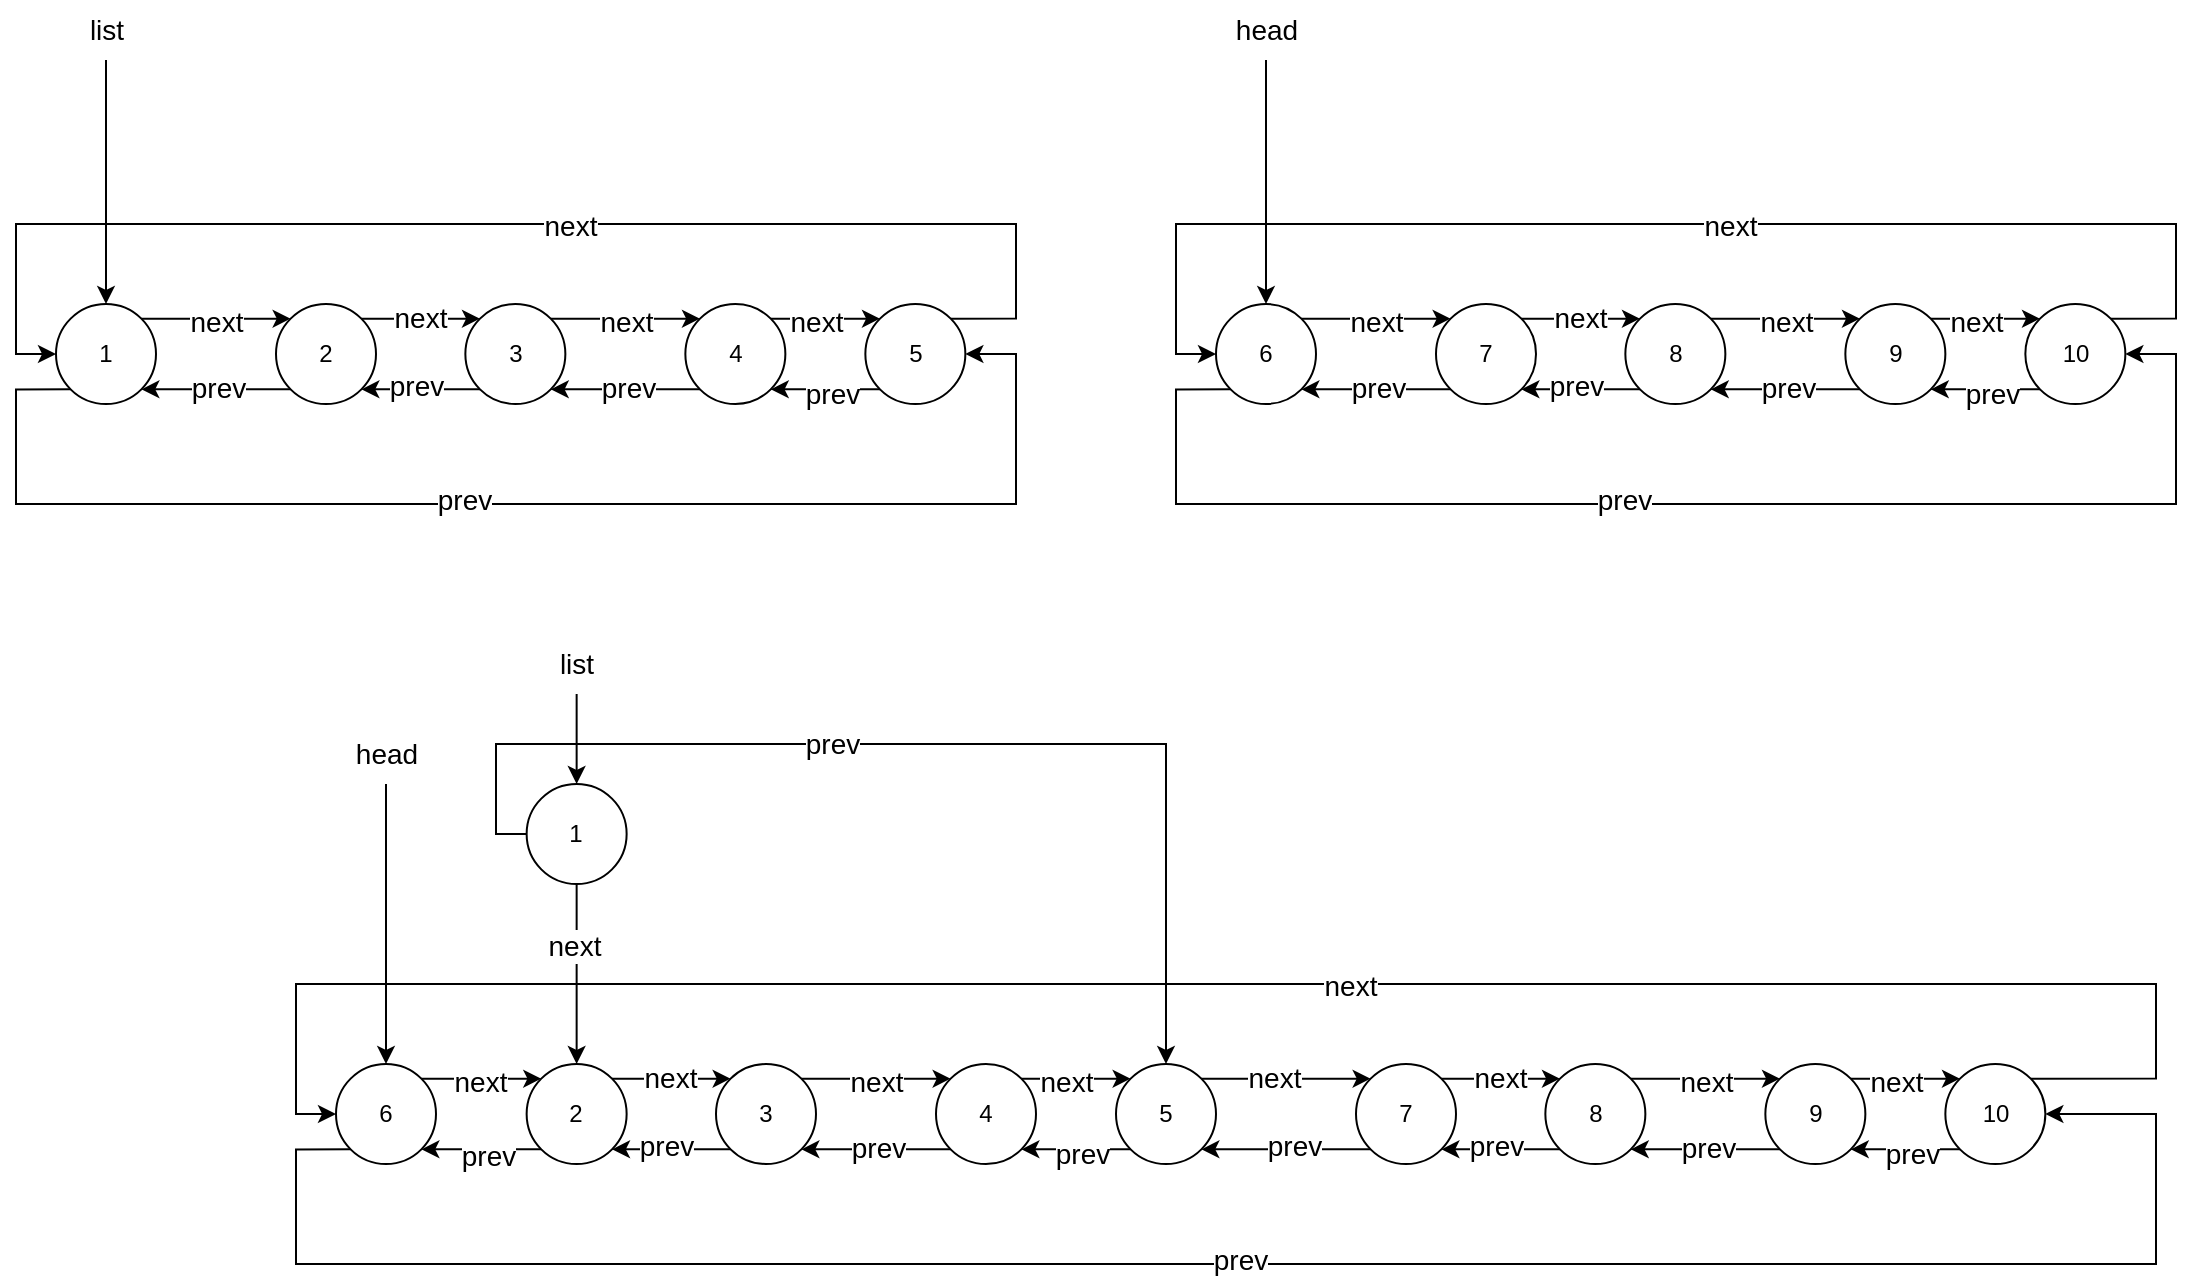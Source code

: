<mxfile version="22.1.0" type="device">
  <diagram name="第 1 页" id="mewFzCC0TZgcuj0h6tfg">
    <mxGraphModel dx="2074" dy="1156" grid="1" gridSize="10" guides="1" tooltips="1" connect="1" arrows="1" fold="1" page="1" pageScale="1" pageWidth="827" pageHeight="1169" math="0" shadow="0">
      <root>
        <mxCell id="0" />
        <mxCell id="1" parent="0" />
        <mxCell id="DPESvmC-J-inmPmp1GLv-3" style="edgeStyle=orthogonalEdgeStyle;rounded=0;orthogonalLoop=1;jettySize=auto;html=1;exitX=1;exitY=0;exitDx=0;exitDy=0;entryX=0;entryY=0;entryDx=0;entryDy=0;" edge="1" parent="1" source="DPESvmC-J-inmPmp1GLv-1" target="DPESvmC-J-inmPmp1GLv-2">
          <mxGeometry relative="1" as="geometry" />
        </mxCell>
        <mxCell id="DPESvmC-J-inmPmp1GLv-4" value="&lt;font style=&quot;font-size: 14px;&quot;&gt;next&lt;/font&gt;" style="edgeLabel;html=1;align=center;verticalAlign=middle;resizable=0;points=[];" vertex="1" connectable="0" parent="DPESvmC-J-inmPmp1GLv-3">
          <mxGeometry x="-0.371" y="-1" relative="1" as="geometry">
            <mxPoint x="14" as="offset" />
          </mxGeometry>
        </mxCell>
        <mxCell id="DPESvmC-J-inmPmp1GLv-25" style="edgeStyle=orthogonalEdgeStyle;rounded=0;orthogonalLoop=1;jettySize=auto;html=1;exitX=0;exitY=1;exitDx=0;exitDy=0;entryX=1;entryY=0.5;entryDx=0;entryDy=0;" edge="1" parent="1" source="DPESvmC-J-inmPmp1GLv-1" target="DPESvmC-J-inmPmp1GLv-19">
          <mxGeometry relative="1" as="geometry">
            <Array as="points">
              <mxPoint x="160" y="463" />
              <mxPoint x="160" y="520" />
              <mxPoint x="660" y="520" />
              <mxPoint x="660" y="445" />
            </Array>
          </mxGeometry>
        </mxCell>
        <mxCell id="DPESvmC-J-inmPmp1GLv-28" value="&lt;font style=&quot;font-size: 14px;&quot;&gt;prev&lt;/font&gt;" style="edgeLabel;html=1;align=center;verticalAlign=middle;resizable=0;points=[];" vertex="1" connectable="0" parent="DPESvmC-J-inmPmp1GLv-25">
          <mxGeometry x="0.078" y="2" relative="1" as="geometry">
            <mxPoint x="-61" as="offset" />
          </mxGeometry>
        </mxCell>
        <mxCell id="DPESvmC-J-inmPmp1GLv-1" value="1" style="ellipse;whiteSpace=wrap;html=1;aspect=fixed;" vertex="1" parent="1">
          <mxGeometry x="180" y="420" width="50" height="50" as="geometry" />
        </mxCell>
        <mxCell id="DPESvmC-J-inmPmp1GLv-5" style="edgeStyle=orthogonalEdgeStyle;rounded=0;orthogonalLoop=1;jettySize=auto;html=1;exitX=0;exitY=1;exitDx=0;exitDy=0;entryX=1;entryY=1;entryDx=0;entryDy=0;" edge="1" parent="1" source="DPESvmC-J-inmPmp1GLv-2" target="DPESvmC-J-inmPmp1GLv-1">
          <mxGeometry relative="1" as="geometry" />
        </mxCell>
        <mxCell id="DPESvmC-J-inmPmp1GLv-6" value="&lt;font style=&quot;font-size: 14px;&quot;&gt;prev&lt;/font&gt;" style="edgeLabel;html=1;align=center;verticalAlign=middle;resizable=0;points=[];" vertex="1" connectable="0" parent="DPESvmC-J-inmPmp1GLv-5">
          <mxGeometry x="-0.34" y="-1" relative="1" as="geometry">
            <mxPoint x="-12" as="offset" />
          </mxGeometry>
        </mxCell>
        <mxCell id="DPESvmC-J-inmPmp1GLv-20" value="&lt;font style=&quot;font-size: 14px;&quot;&gt;next&lt;/font&gt;" style="edgeStyle=orthogonalEdgeStyle;rounded=0;orthogonalLoop=1;jettySize=auto;html=1;exitX=1;exitY=0;exitDx=0;exitDy=0;entryX=0;entryY=0;entryDx=0;entryDy=0;" edge="1" parent="1" source="DPESvmC-J-inmPmp1GLv-2" target="DPESvmC-J-inmPmp1GLv-15">
          <mxGeometry relative="1" as="geometry" />
        </mxCell>
        <mxCell id="DPESvmC-J-inmPmp1GLv-2" value="2" style="ellipse;whiteSpace=wrap;html=1;aspect=fixed;" vertex="1" parent="1">
          <mxGeometry x="290" y="420" width="50" height="50" as="geometry" />
        </mxCell>
        <mxCell id="DPESvmC-J-inmPmp1GLv-13" style="edgeStyle=orthogonalEdgeStyle;rounded=0;orthogonalLoop=1;jettySize=auto;html=1;exitX=1;exitY=0;exitDx=0;exitDy=0;entryX=0;entryY=0;entryDx=0;entryDy=0;" edge="1" parent="1" source="DPESvmC-J-inmPmp1GLv-15" target="DPESvmC-J-inmPmp1GLv-18">
          <mxGeometry relative="1" as="geometry" />
        </mxCell>
        <mxCell id="DPESvmC-J-inmPmp1GLv-14" value="&lt;font style=&quot;font-size: 14px;&quot;&gt;next&lt;/font&gt;" style="edgeLabel;html=1;align=center;verticalAlign=middle;resizable=0;points=[];" vertex="1" connectable="0" parent="DPESvmC-J-inmPmp1GLv-13">
          <mxGeometry x="-0.371" y="-1" relative="1" as="geometry">
            <mxPoint x="14" as="offset" />
          </mxGeometry>
        </mxCell>
        <mxCell id="DPESvmC-J-inmPmp1GLv-21" style="edgeStyle=orthogonalEdgeStyle;rounded=0;orthogonalLoop=1;jettySize=auto;html=1;exitX=0;exitY=1;exitDx=0;exitDy=0;entryX=1;entryY=1;entryDx=0;entryDy=0;" edge="1" parent="1" source="DPESvmC-J-inmPmp1GLv-15" target="DPESvmC-J-inmPmp1GLv-2">
          <mxGeometry relative="1" as="geometry" />
        </mxCell>
        <mxCell id="DPESvmC-J-inmPmp1GLv-31" value="&lt;font style=&quot;font-size: 14px;&quot;&gt;prev&lt;/font&gt;" style="edgeLabel;html=1;align=center;verticalAlign=middle;resizable=0;points=[];" vertex="1" connectable="0" parent="DPESvmC-J-inmPmp1GLv-21">
          <mxGeometry x="-0.309" y="-2" relative="1" as="geometry">
            <mxPoint x="-12" as="offset" />
          </mxGeometry>
        </mxCell>
        <mxCell id="DPESvmC-J-inmPmp1GLv-15" value="3" style="ellipse;whiteSpace=wrap;html=1;aspect=fixed;" vertex="1" parent="1">
          <mxGeometry x="384.68" y="420" width="50" height="50" as="geometry" />
        </mxCell>
        <mxCell id="DPESvmC-J-inmPmp1GLv-16" style="edgeStyle=orthogonalEdgeStyle;rounded=0;orthogonalLoop=1;jettySize=auto;html=1;exitX=0;exitY=1;exitDx=0;exitDy=0;entryX=1;entryY=1;entryDx=0;entryDy=0;" edge="1" parent="1" source="DPESvmC-J-inmPmp1GLv-18" target="DPESvmC-J-inmPmp1GLv-15">
          <mxGeometry relative="1" as="geometry" />
        </mxCell>
        <mxCell id="DPESvmC-J-inmPmp1GLv-17" value="&lt;font style=&quot;font-size: 14px;&quot;&gt;prev&lt;/font&gt;" style="edgeLabel;html=1;align=center;verticalAlign=middle;resizable=0;points=[];" vertex="1" connectable="0" parent="DPESvmC-J-inmPmp1GLv-16">
          <mxGeometry x="-0.34" y="-1" relative="1" as="geometry">
            <mxPoint x="-12" as="offset" />
          </mxGeometry>
        </mxCell>
        <mxCell id="DPESvmC-J-inmPmp1GLv-22" style="edgeStyle=orthogonalEdgeStyle;rounded=0;orthogonalLoop=1;jettySize=auto;html=1;exitX=1;exitY=0;exitDx=0;exitDy=0;entryX=0;entryY=0;entryDx=0;entryDy=0;" edge="1" parent="1" source="DPESvmC-J-inmPmp1GLv-18" target="DPESvmC-J-inmPmp1GLv-19">
          <mxGeometry relative="1" as="geometry" />
        </mxCell>
        <mxCell id="DPESvmC-J-inmPmp1GLv-29" value="&lt;font style=&quot;font-size: 14px;&quot;&gt;next&lt;/font&gt;" style="edgeLabel;html=1;align=center;verticalAlign=middle;resizable=0;points=[];" vertex="1" connectable="0" parent="DPESvmC-J-inmPmp1GLv-22">
          <mxGeometry x="-0.183" y="-1" relative="1" as="geometry">
            <mxPoint as="offset" />
          </mxGeometry>
        </mxCell>
        <mxCell id="DPESvmC-J-inmPmp1GLv-18" value="4" style="ellipse;whiteSpace=wrap;html=1;aspect=fixed;" vertex="1" parent="1">
          <mxGeometry x="494.68" y="420" width="50" height="50" as="geometry" />
        </mxCell>
        <mxCell id="DPESvmC-J-inmPmp1GLv-23" style="edgeStyle=orthogonalEdgeStyle;rounded=0;orthogonalLoop=1;jettySize=auto;html=1;exitX=0;exitY=1;exitDx=0;exitDy=0;entryX=1;entryY=1;entryDx=0;entryDy=0;" edge="1" parent="1" source="DPESvmC-J-inmPmp1GLv-19" target="DPESvmC-J-inmPmp1GLv-18">
          <mxGeometry relative="1" as="geometry" />
        </mxCell>
        <mxCell id="DPESvmC-J-inmPmp1GLv-30" value="&lt;font style=&quot;font-size: 14px;&quot;&gt;prev&lt;/font&gt;" style="edgeLabel;html=1;align=center;verticalAlign=middle;resizable=0;points=[];" vertex="1" connectable="0" parent="DPESvmC-J-inmPmp1GLv-23">
          <mxGeometry x="-0.11" y="2" relative="1" as="geometry">
            <mxPoint as="offset" />
          </mxGeometry>
        </mxCell>
        <mxCell id="DPESvmC-J-inmPmp1GLv-24" style="edgeStyle=orthogonalEdgeStyle;rounded=0;orthogonalLoop=1;jettySize=auto;html=1;exitX=1;exitY=0;exitDx=0;exitDy=0;entryX=0;entryY=0.5;entryDx=0;entryDy=0;" edge="1" parent="1" source="DPESvmC-J-inmPmp1GLv-19" target="DPESvmC-J-inmPmp1GLv-1">
          <mxGeometry relative="1" as="geometry">
            <Array as="points">
              <mxPoint x="660" y="427" />
              <mxPoint x="660" y="380" />
              <mxPoint x="160" y="380" />
              <mxPoint x="160" y="445" />
            </Array>
          </mxGeometry>
        </mxCell>
        <mxCell id="DPESvmC-J-inmPmp1GLv-27" value="&lt;font style=&quot;font-size: 14px;&quot;&gt;next&lt;/font&gt;" style="edgeLabel;html=1;align=center;verticalAlign=middle;resizable=0;points=[];" vertex="1" connectable="0" parent="DPESvmC-J-inmPmp1GLv-24">
          <mxGeometry x="-0.087" y="1" relative="1" as="geometry">
            <mxPoint as="offset" />
          </mxGeometry>
        </mxCell>
        <mxCell id="DPESvmC-J-inmPmp1GLv-19" value="5" style="ellipse;whiteSpace=wrap;html=1;aspect=fixed;" vertex="1" parent="1">
          <mxGeometry x="584.68" y="420" width="50" height="50" as="geometry" />
        </mxCell>
        <mxCell id="DPESvmC-J-inmPmp1GLv-56" style="edgeStyle=orthogonalEdgeStyle;rounded=0;orthogonalLoop=1;jettySize=auto;html=1;exitX=1;exitY=0;exitDx=0;exitDy=0;entryX=0;entryY=0;entryDx=0;entryDy=0;" edge="1" parent="1" source="DPESvmC-J-inmPmp1GLv-60" target="DPESvmC-J-inmPmp1GLv-64">
          <mxGeometry relative="1" as="geometry" />
        </mxCell>
        <mxCell id="DPESvmC-J-inmPmp1GLv-57" value="&lt;font style=&quot;font-size: 14px;&quot;&gt;next&lt;/font&gt;" style="edgeLabel;html=1;align=center;verticalAlign=middle;resizable=0;points=[];" vertex="1" connectable="0" parent="DPESvmC-J-inmPmp1GLv-56">
          <mxGeometry x="-0.371" y="-1" relative="1" as="geometry">
            <mxPoint x="14" as="offset" />
          </mxGeometry>
        </mxCell>
        <mxCell id="DPESvmC-J-inmPmp1GLv-58" style="edgeStyle=orthogonalEdgeStyle;rounded=0;orthogonalLoop=1;jettySize=auto;html=1;exitX=0;exitY=1;exitDx=0;exitDy=0;entryX=1;entryY=0.5;entryDx=0;entryDy=0;" edge="1" parent="1" source="DPESvmC-J-inmPmp1GLv-60" target="DPESvmC-J-inmPmp1GLv-79">
          <mxGeometry relative="1" as="geometry">
            <Array as="points">
              <mxPoint x="740" y="463" />
              <mxPoint x="740" y="520" />
              <mxPoint x="1240" y="520" />
              <mxPoint x="1240" y="445" />
            </Array>
          </mxGeometry>
        </mxCell>
        <mxCell id="DPESvmC-J-inmPmp1GLv-59" value="&lt;font style=&quot;font-size: 14px;&quot;&gt;prev&lt;/font&gt;" style="edgeLabel;html=1;align=center;verticalAlign=middle;resizable=0;points=[];" vertex="1" connectable="0" parent="DPESvmC-J-inmPmp1GLv-58">
          <mxGeometry x="0.078" y="2" relative="1" as="geometry">
            <mxPoint x="-61" as="offset" />
          </mxGeometry>
        </mxCell>
        <mxCell id="DPESvmC-J-inmPmp1GLv-60" value="6" style="ellipse;whiteSpace=wrap;html=1;aspect=fixed;" vertex="1" parent="1">
          <mxGeometry x="760" y="420" width="50" height="50" as="geometry" />
        </mxCell>
        <mxCell id="DPESvmC-J-inmPmp1GLv-61" style="edgeStyle=orthogonalEdgeStyle;rounded=0;orthogonalLoop=1;jettySize=auto;html=1;exitX=0;exitY=1;exitDx=0;exitDy=0;entryX=1;entryY=1;entryDx=0;entryDy=0;" edge="1" parent="1" source="DPESvmC-J-inmPmp1GLv-64" target="DPESvmC-J-inmPmp1GLv-60">
          <mxGeometry relative="1" as="geometry" />
        </mxCell>
        <mxCell id="DPESvmC-J-inmPmp1GLv-62" value="&lt;font style=&quot;font-size: 14px;&quot;&gt;prev&lt;/font&gt;" style="edgeLabel;html=1;align=center;verticalAlign=middle;resizable=0;points=[];" vertex="1" connectable="0" parent="DPESvmC-J-inmPmp1GLv-61">
          <mxGeometry x="-0.34" y="-1" relative="1" as="geometry">
            <mxPoint x="-12" as="offset" />
          </mxGeometry>
        </mxCell>
        <mxCell id="DPESvmC-J-inmPmp1GLv-63" value="&lt;font style=&quot;font-size: 14px;&quot;&gt;next&lt;/font&gt;" style="edgeStyle=orthogonalEdgeStyle;rounded=0;orthogonalLoop=1;jettySize=auto;html=1;exitX=1;exitY=0;exitDx=0;exitDy=0;entryX=0;entryY=0;entryDx=0;entryDy=0;" edge="1" parent="1" source="DPESvmC-J-inmPmp1GLv-64" target="DPESvmC-J-inmPmp1GLv-69">
          <mxGeometry relative="1" as="geometry" />
        </mxCell>
        <mxCell id="DPESvmC-J-inmPmp1GLv-64" value="7" style="ellipse;whiteSpace=wrap;html=1;aspect=fixed;" vertex="1" parent="1">
          <mxGeometry x="870" y="420" width="50" height="50" as="geometry" />
        </mxCell>
        <mxCell id="DPESvmC-J-inmPmp1GLv-65" style="edgeStyle=orthogonalEdgeStyle;rounded=0;orthogonalLoop=1;jettySize=auto;html=1;exitX=1;exitY=0;exitDx=0;exitDy=0;entryX=0;entryY=0;entryDx=0;entryDy=0;" edge="1" parent="1" source="DPESvmC-J-inmPmp1GLv-69" target="DPESvmC-J-inmPmp1GLv-74">
          <mxGeometry relative="1" as="geometry" />
        </mxCell>
        <mxCell id="DPESvmC-J-inmPmp1GLv-66" value="&lt;font style=&quot;font-size: 14px;&quot;&gt;next&lt;/font&gt;" style="edgeLabel;html=1;align=center;verticalAlign=middle;resizable=0;points=[];" vertex="1" connectable="0" parent="DPESvmC-J-inmPmp1GLv-65">
          <mxGeometry x="-0.371" y="-1" relative="1" as="geometry">
            <mxPoint x="14" as="offset" />
          </mxGeometry>
        </mxCell>
        <mxCell id="DPESvmC-J-inmPmp1GLv-67" style="edgeStyle=orthogonalEdgeStyle;rounded=0;orthogonalLoop=1;jettySize=auto;html=1;exitX=0;exitY=1;exitDx=0;exitDy=0;entryX=1;entryY=1;entryDx=0;entryDy=0;" edge="1" parent="1" source="DPESvmC-J-inmPmp1GLv-69" target="DPESvmC-J-inmPmp1GLv-64">
          <mxGeometry relative="1" as="geometry" />
        </mxCell>
        <mxCell id="DPESvmC-J-inmPmp1GLv-68" value="&lt;font style=&quot;font-size: 14px;&quot;&gt;prev&lt;/font&gt;" style="edgeLabel;html=1;align=center;verticalAlign=middle;resizable=0;points=[];" vertex="1" connectable="0" parent="DPESvmC-J-inmPmp1GLv-67">
          <mxGeometry x="-0.309" y="-2" relative="1" as="geometry">
            <mxPoint x="-12" as="offset" />
          </mxGeometry>
        </mxCell>
        <mxCell id="DPESvmC-J-inmPmp1GLv-69" value="8" style="ellipse;whiteSpace=wrap;html=1;aspect=fixed;" vertex="1" parent="1">
          <mxGeometry x="964.68" y="420" width="50" height="50" as="geometry" />
        </mxCell>
        <mxCell id="DPESvmC-J-inmPmp1GLv-70" style="edgeStyle=orthogonalEdgeStyle;rounded=0;orthogonalLoop=1;jettySize=auto;html=1;exitX=0;exitY=1;exitDx=0;exitDy=0;entryX=1;entryY=1;entryDx=0;entryDy=0;" edge="1" parent="1" source="DPESvmC-J-inmPmp1GLv-74" target="DPESvmC-J-inmPmp1GLv-69">
          <mxGeometry relative="1" as="geometry" />
        </mxCell>
        <mxCell id="DPESvmC-J-inmPmp1GLv-71" value="&lt;font style=&quot;font-size: 14px;&quot;&gt;prev&lt;/font&gt;" style="edgeLabel;html=1;align=center;verticalAlign=middle;resizable=0;points=[];" vertex="1" connectable="0" parent="DPESvmC-J-inmPmp1GLv-70">
          <mxGeometry x="-0.34" y="-1" relative="1" as="geometry">
            <mxPoint x="-12" as="offset" />
          </mxGeometry>
        </mxCell>
        <mxCell id="DPESvmC-J-inmPmp1GLv-72" style="edgeStyle=orthogonalEdgeStyle;rounded=0;orthogonalLoop=1;jettySize=auto;html=1;exitX=1;exitY=0;exitDx=0;exitDy=0;entryX=0;entryY=0;entryDx=0;entryDy=0;" edge="1" parent="1" source="DPESvmC-J-inmPmp1GLv-74" target="DPESvmC-J-inmPmp1GLv-79">
          <mxGeometry relative="1" as="geometry" />
        </mxCell>
        <mxCell id="DPESvmC-J-inmPmp1GLv-73" value="&lt;font style=&quot;font-size: 14px;&quot;&gt;next&lt;/font&gt;" style="edgeLabel;html=1;align=center;verticalAlign=middle;resizable=0;points=[];" vertex="1" connectable="0" parent="DPESvmC-J-inmPmp1GLv-72">
          <mxGeometry x="-0.183" y="-1" relative="1" as="geometry">
            <mxPoint as="offset" />
          </mxGeometry>
        </mxCell>
        <mxCell id="DPESvmC-J-inmPmp1GLv-74" value="9" style="ellipse;whiteSpace=wrap;html=1;aspect=fixed;" vertex="1" parent="1">
          <mxGeometry x="1074.68" y="420" width="50" height="50" as="geometry" />
        </mxCell>
        <mxCell id="DPESvmC-J-inmPmp1GLv-75" style="edgeStyle=orthogonalEdgeStyle;rounded=0;orthogonalLoop=1;jettySize=auto;html=1;exitX=0;exitY=1;exitDx=0;exitDy=0;entryX=1;entryY=1;entryDx=0;entryDy=0;" edge="1" parent="1" source="DPESvmC-J-inmPmp1GLv-79" target="DPESvmC-J-inmPmp1GLv-74">
          <mxGeometry relative="1" as="geometry" />
        </mxCell>
        <mxCell id="DPESvmC-J-inmPmp1GLv-76" value="&lt;font style=&quot;font-size: 14px;&quot;&gt;prev&lt;/font&gt;" style="edgeLabel;html=1;align=center;verticalAlign=middle;resizable=0;points=[];" vertex="1" connectable="0" parent="DPESvmC-J-inmPmp1GLv-75">
          <mxGeometry x="-0.11" y="2" relative="1" as="geometry">
            <mxPoint as="offset" />
          </mxGeometry>
        </mxCell>
        <mxCell id="DPESvmC-J-inmPmp1GLv-77" style="edgeStyle=orthogonalEdgeStyle;rounded=0;orthogonalLoop=1;jettySize=auto;html=1;exitX=1;exitY=0;exitDx=0;exitDy=0;entryX=0;entryY=0.5;entryDx=0;entryDy=0;" edge="1" parent="1" source="DPESvmC-J-inmPmp1GLv-79" target="DPESvmC-J-inmPmp1GLv-60">
          <mxGeometry relative="1" as="geometry">
            <Array as="points">
              <mxPoint x="1240" y="427" />
              <mxPoint x="1240" y="380" />
              <mxPoint x="740" y="380" />
              <mxPoint x="740" y="445" />
            </Array>
          </mxGeometry>
        </mxCell>
        <mxCell id="DPESvmC-J-inmPmp1GLv-78" value="&lt;font style=&quot;font-size: 14px;&quot;&gt;next&lt;/font&gt;" style="edgeLabel;html=1;align=center;verticalAlign=middle;resizable=0;points=[];" vertex="1" connectable="0" parent="DPESvmC-J-inmPmp1GLv-77">
          <mxGeometry x="-0.087" y="1" relative="1" as="geometry">
            <mxPoint as="offset" />
          </mxGeometry>
        </mxCell>
        <mxCell id="DPESvmC-J-inmPmp1GLv-79" value="10" style="ellipse;whiteSpace=wrap;html=1;aspect=fixed;" vertex="1" parent="1">
          <mxGeometry x="1164.68" y="420" width="50" height="50" as="geometry" />
        </mxCell>
        <mxCell id="DPESvmC-J-inmPmp1GLv-82" style="edgeStyle=orthogonalEdgeStyle;rounded=0;orthogonalLoop=1;jettySize=auto;html=1;exitX=0;exitY=1;exitDx=0;exitDy=0;entryX=1;entryY=0.5;entryDx=0;entryDy=0;" edge="1" parent="1" source="DPESvmC-J-inmPmp1GLv-84" target="DPESvmC-J-inmPmp1GLv-103">
          <mxGeometry relative="1" as="geometry">
            <Array as="points">
              <mxPoint x="300" y="843" />
              <mxPoint x="300" y="900" />
              <mxPoint x="1230" y="900" />
              <mxPoint x="1230" y="825" />
            </Array>
          </mxGeometry>
        </mxCell>
        <mxCell id="DPESvmC-J-inmPmp1GLv-83" value="&lt;font style=&quot;font-size: 14px;&quot;&gt;prev&lt;/font&gt;" style="edgeLabel;html=1;align=center;verticalAlign=middle;resizable=0;points=[];" vertex="1" connectable="0" parent="DPESvmC-J-inmPmp1GLv-82">
          <mxGeometry x="0.078" y="2" relative="1" as="geometry">
            <mxPoint x="-61" as="offset" />
          </mxGeometry>
        </mxCell>
        <mxCell id="DPESvmC-J-inmPmp1GLv-119" style="edgeStyle=orthogonalEdgeStyle;rounded=0;orthogonalLoop=1;jettySize=auto;html=1;exitX=1;exitY=0;exitDx=0;exitDy=0;entryX=0;entryY=0;entryDx=0;entryDy=0;" edge="1" parent="1" source="DPESvmC-J-inmPmp1GLv-84" target="DPESvmC-J-inmPmp1GLv-105">
          <mxGeometry relative="1" as="geometry" />
        </mxCell>
        <mxCell id="DPESvmC-J-inmPmp1GLv-123" value="&lt;font style=&quot;font-size: 14px;&quot;&gt;next&lt;/font&gt;" style="edgeLabel;html=1;align=center;verticalAlign=middle;resizable=0;points=[];" vertex="1" connectable="0" parent="DPESvmC-J-inmPmp1GLv-119">
          <mxGeometry x="0.211" y="-1" relative="1" as="geometry">
            <mxPoint x="-7" as="offset" />
          </mxGeometry>
        </mxCell>
        <mxCell id="DPESvmC-J-inmPmp1GLv-84" value="6" style="ellipse;whiteSpace=wrap;html=1;aspect=fixed;" vertex="1" parent="1">
          <mxGeometry x="320" y="800" width="50" height="50" as="geometry" />
        </mxCell>
        <mxCell id="DPESvmC-J-inmPmp1GLv-87" value="&lt;font style=&quot;font-size: 14px;&quot;&gt;next&lt;/font&gt;" style="edgeStyle=orthogonalEdgeStyle;rounded=0;orthogonalLoop=1;jettySize=auto;html=1;exitX=1;exitY=0;exitDx=0;exitDy=0;entryX=0;entryY=0;entryDx=0;entryDy=0;" edge="1" parent="1" source="DPESvmC-J-inmPmp1GLv-88" target="DPESvmC-J-inmPmp1GLv-93">
          <mxGeometry relative="1" as="geometry" />
        </mxCell>
        <mxCell id="DPESvmC-J-inmPmp1GLv-122" style="edgeStyle=orthogonalEdgeStyle;rounded=0;orthogonalLoop=1;jettySize=auto;html=1;exitX=0;exitY=1;exitDx=0;exitDy=0;entryX=1;entryY=1;entryDx=0;entryDy=0;" edge="1" parent="1" source="DPESvmC-J-inmPmp1GLv-88" target="DPESvmC-J-inmPmp1GLv-118">
          <mxGeometry relative="1" as="geometry" />
        </mxCell>
        <mxCell id="DPESvmC-J-inmPmp1GLv-126" value="&lt;font style=&quot;font-size: 14px;&quot;&gt;prev&lt;/font&gt;" style="edgeLabel;html=1;align=center;verticalAlign=middle;resizable=0;points=[];" vertex="1" connectable="0" parent="DPESvmC-J-inmPmp1GLv-122">
          <mxGeometry x="-0.095" y="-2" relative="1" as="geometry">
            <mxPoint as="offset" />
          </mxGeometry>
        </mxCell>
        <mxCell id="DPESvmC-J-inmPmp1GLv-88" value="7" style="ellipse;whiteSpace=wrap;html=1;aspect=fixed;" vertex="1" parent="1">
          <mxGeometry x="830" y="800" width="50" height="50" as="geometry" />
        </mxCell>
        <mxCell id="DPESvmC-J-inmPmp1GLv-89" style="edgeStyle=orthogonalEdgeStyle;rounded=0;orthogonalLoop=1;jettySize=auto;html=1;exitX=1;exitY=0;exitDx=0;exitDy=0;entryX=0;entryY=0;entryDx=0;entryDy=0;" edge="1" parent="1" source="DPESvmC-J-inmPmp1GLv-93" target="DPESvmC-J-inmPmp1GLv-98">
          <mxGeometry relative="1" as="geometry" />
        </mxCell>
        <mxCell id="DPESvmC-J-inmPmp1GLv-90" value="&lt;font style=&quot;font-size: 14px;&quot;&gt;next&lt;/font&gt;" style="edgeLabel;html=1;align=center;verticalAlign=middle;resizable=0;points=[];" vertex="1" connectable="0" parent="DPESvmC-J-inmPmp1GLv-89">
          <mxGeometry x="-0.371" y="-1" relative="1" as="geometry">
            <mxPoint x="14" as="offset" />
          </mxGeometry>
        </mxCell>
        <mxCell id="DPESvmC-J-inmPmp1GLv-91" style="edgeStyle=orthogonalEdgeStyle;rounded=0;orthogonalLoop=1;jettySize=auto;html=1;exitX=0;exitY=1;exitDx=0;exitDy=0;entryX=1;entryY=1;entryDx=0;entryDy=0;" edge="1" parent="1" source="DPESvmC-J-inmPmp1GLv-93" target="DPESvmC-J-inmPmp1GLv-88">
          <mxGeometry relative="1" as="geometry" />
        </mxCell>
        <mxCell id="DPESvmC-J-inmPmp1GLv-92" value="&lt;font style=&quot;font-size: 14px;&quot;&gt;prev&lt;/font&gt;" style="edgeLabel;html=1;align=center;verticalAlign=middle;resizable=0;points=[];" vertex="1" connectable="0" parent="DPESvmC-J-inmPmp1GLv-91">
          <mxGeometry x="-0.309" y="-2" relative="1" as="geometry">
            <mxPoint x="-12" as="offset" />
          </mxGeometry>
        </mxCell>
        <mxCell id="DPESvmC-J-inmPmp1GLv-93" value="8" style="ellipse;whiteSpace=wrap;html=1;aspect=fixed;" vertex="1" parent="1">
          <mxGeometry x="924.68" y="800" width="50" height="50" as="geometry" />
        </mxCell>
        <mxCell id="DPESvmC-J-inmPmp1GLv-94" style="edgeStyle=orthogonalEdgeStyle;rounded=0;orthogonalLoop=1;jettySize=auto;html=1;exitX=0;exitY=1;exitDx=0;exitDy=0;entryX=1;entryY=1;entryDx=0;entryDy=0;" edge="1" parent="1" source="DPESvmC-J-inmPmp1GLv-98" target="DPESvmC-J-inmPmp1GLv-93">
          <mxGeometry relative="1" as="geometry" />
        </mxCell>
        <mxCell id="DPESvmC-J-inmPmp1GLv-95" value="&lt;font style=&quot;font-size: 14px;&quot;&gt;prev&lt;/font&gt;" style="edgeLabel;html=1;align=center;verticalAlign=middle;resizable=0;points=[];" vertex="1" connectable="0" parent="DPESvmC-J-inmPmp1GLv-94">
          <mxGeometry x="-0.34" y="-1" relative="1" as="geometry">
            <mxPoint x="-12" as="offset" />
          </mxGeometry>
        </mxCell>
        <mxCell id="DPESvmC-J-inmPmp1GLv-96" style="edgeStyle=orthogonalEdgeStyle;rounded=0;orthogonalLoop=1;jettySize=auto;html=1;exitX=1;exitY=0;exitDx=0;exitDy=0;entryX=0;entryY=0;entryDx=0;entryDy=0;" edge="1" parent="1" source="DPESvmC-J-inmPmp1GLv-98" target="DPESvmC-J-inmPmp1GLv-103">
          <mxGeometry relative="1" as="geometry" />
        </mxCell>
        <mxCell id="DPESvmC-J-inmPmp1GLv-97" value="&lt;font style=&quot;font-size: 14px;&quot;&gt;next&lt;/font&gt;" style="edgeLabel;html=1;align=center;verticalAlign=middle;resizable=0;points=[];" vertex="1" connectable="0" parent="DPESvmC-J-inmPmp1GLv-96">
          <mxGeometry x="-0.183" y="-1" relative="1" as="geometry">
            <mxPoint as="offset" />
          </mxGeometry>
        </mxCell>
        <mxCell id="DPESvmC-J-inmPmp1GLv-98" value="9" style="ellipse;whiteSpace=wrap;html=1;aspect=fixed;" vertex="1" parent="1">
          <mxGeometry x="1034.68" y="800" width="50" height="50" as="geometry" />
        </mxCell>
        <mxCell id="DPESvmC-J-inmPmp1GLv-99" style="edgeStyle=orthogonalEdgeStyle;rounded=0;orthogonalLoop=1;jettySize=auto;html=1;exitX=0;exitY=1;exitDx=0;exitDy=0;entryX=1;entryY=1;entryDx=0;entryDy=0;" edge="1" parent="1" source="DPESvmC-J-inmPmp1GLv-103" target="DPESvmC-J-inmPmp1GLv-98">
          <mxGeometry relative="1" as="geometry" />
        </mxCell>
        <mxCell id="DPESvmC-J-inmPmp1GLv-100" value="&lt;font style=&quot;font-size: 14px;&quot;&gt;prev&lt;/font&gt;" style="edgeLabel;html=1;align=center;verticalAlign=middle;resizable=0;points=[];" vertex="1" connectable="0" parent="DPESvmC-J-inmPmp1GLv-99">
          <mxGeometry x="-0.11" y="2" relative="1" as="geometry">
            <mxPoint as="offset" />
          </mxGeometry>
        </mxCell>
        <mxCell id="DPESvmC-J-inmPmp1GLv-101" style="edgeStyle=orthogonalEdgeStyle;rounded=0;orthogonalLoop=1;jettySize=auto;html=1;exitX=1;exitY=0;exitDx=0;exitDy=0;entryX=0;entryY=0.5;entryDx=0;entryDy=0;" edge="1" parent="1" source="DPESvmC-J-inmPmp1GLv-103" target="DPESvmC-J-inmPmp1GLv-84">
          <mxGeometry relative="1" as="geometry">
            <Array as="points">
              <mxPoint x="1230" y="807" />
              <mxPoint x="1230" y="760" />
              <mxPoint x="300" y="760" />
              <mxPoint x="300" y="825" />
            </Array>
          </mxGeometry>
        </mxCell>
        <mxCell id="DPESvmC-J-inmPmp1GLv-102" value="&lt;font style=&quot;font-size: 14px;&quot;&gt;next&lt;/font&gt;" style="edgeLabel;html=1;align=center;verticalAlign=middle;resizable=0;points=[];" vertex="1" connectable="0" parent="DPESvmC-J-inmPmp1GLv-101">
          <mxGeometry x="-0.087" y="1" relative="1" as="geometry">
            <mxPoint as="offset" />
          </mxGeometry>
        </mxCell>
        <mxCell id="DPESvmC-J-inmPmp1GLv-103" value="10" style="ellipse;whiteSpace=wrap;html=1;aspect=fixed;" vertex="1" parent="1">
          <mxGeometry x="1124.68" y="800" width="50" height="50" as="geometry" />
        </mxCell>
        <mxCell id="DPESvmC-J-inmPmp1GLv-104" value="&lt;font style=&quot;font-size: 14px;&quot;&gt;next&lt;/font&gt;" style="edgeStyle=orthogonalEdgeStyle;rounded=0;orthogonalLoop=1;jettySize=auto;html=1;exitX=1;exitY=0;exitDx=0;exitDy=0;entryX=0;entryY=0;entryDx=0;entryDy=0;" edge="1" parent="1" source="DPESvmC-J-inmPmp1GLv-105" target="DPESvmC-J-inmPmp1GLv-110">
          <mxGeometry relative="1" as="geometry" />
        </mxCell>
        <mxCell id="DPESvmC-J-inmPmp1GLv-120" style="edgeStyle=orthogonalEdgeStyle;rounded=0;orthogonalLoop=1;jettySize=auto;html=1;exitX=0;exitY=1;exitDx=0;exitDy=0;entryX=1;entryY=1;entryDx=0;entryDy=0;" edge="1" parent="1" source="DPESvmC-J-inmPmp1GLv-105" target="DPESvmC-J-inmPmp1GLv-84">
          <mxGeometry relative="1" as="geometry" />
        </mxCell>
        <mxCell id="DPESvmC-J-inmPmp1GLv-124" value="&lt;font style=&quot;font-size: 14px;&quot;&gt;prev&lt;/font&gt;" style="edgeLabel;html=1;align=center;verticalAlign=middle;resizable=0;points=[];" vertex="1" connectable="0" parent="DPESvmC-J-inmPmp1GLv-120">
          <mxGeometry x="-0.111" y="3" relative="1" as="geometry">
            <mxPoint as="offset" />
          </mxGeometry>
        </mxCell>
        <mxCell id="DPESvmC-J-inmPmp1GLv-105" value="2" style="ellipse;whiteSpace=wrap;html=1;aspect=fixed;" vertex="1" parent="1">
          <mxGeometry x="415.32" y="800" width="50" height="50" as="geometry" />
        </mxCell>
        <mxCell id="DPESvmC-J-inmPmp1GLv-106" style="edgeStyle=orthogonalEdgeStyle;rounded=0;orthogonalLoop=1;jettySize=auto;html=1;exitX=1;exitY=0;exitDx=0;exitDy=0;entryX=0;entryY=0;entryDx=0;entryDy=0;" edge="1" parent="1" source="DPESvmC-J-inmPmp1GLv-110" target="DPESvmC-J-inmPmp1GLv-115">
          <mxGeometry relative="1" as="geometry" />
        </mxCell>
        <mxCell id="DPESvmC-J-inmPmp1GLv-107" value="&lt;font style=&quot;font-size: 14px;&quot;&gt;next&lt;/font&gt;" style="edgeLabel;html=1;align=center;verticalAlign=middle;resizable=0;points=[];" vertex="1" connectable="0" parent="DPESvmC-J-inmPmp1GLv-106">
          <mxGeometry x="-0.371" y="-1" relative="1" as="geometry">
            <mxPoint x="14" as="offset" />
          </mxGeometry>
        </mxCell>
        <mxCell id="DPESvmC-J-inmPmp1GLv-108" style="edgeStyle=orthogonalEdgeStyle;rounded=0;orthogonalLoop=1;jettySize=auto;html=1;exitX=0;exitY=1;exitDx=0;exitDy=0;entryX=1;entryY=1;entryDx=0;entryDy=0;" edge="1" parent="1" source="DPESvmC-J-inmPmp1GLv-110" target="DPESvmC-J-inmPmp1GLv-105">
          <mxGeometry relative="1" as="geometry" />
        </mxCell>
        <mxCell id="DPESvmC-J-inmPmp1GLv-109" value="&lt;font style=&quot;font-size: 14px;&quot;&gt;prev&lt;/font&gt;" style="edgeLabel;html=1;align=center;verticalAlign=middle;resizable=0;points=[];" vertex="1" connectable="0" parent="DPESvmC-J-inmPmp1GLv-108">
          <mxGeometry x="-0.309" y="-2" relative="1" as="geometry">
            <mxPoint x="-12" as="offset" />
          </mxGeometry>
        </mxCell>
        <mxCell id="DPESvmC-J-inmPmp1GLv-110" value="3" style="ellipse;whiteSpace=wrap;html=1;aspect=fixed;" vertex="1" parent="1">
          <mxGeometry x="510.0" y="800" width="50" height="50" as="geometry" />
        </mxCell>
        <mxCell id="DPESvmC-J-inmPmp1GLv-111" style="edgeStyle=orthogonalEdgeStyle;rounded=0;orthogonalLoop=1;jettySize=auto;html=1;exitX=0;exitY=1;exitDx=0;exitDy=0;entryX=1;entryY=1;entryDx=0;entryDy=0;" edge="1" parent="1" source="DPESvmC-J-inmPmp1GLv-115" target="DPESvmC-J-inmPmp1GLv-110">
          <mxGeometry relative="1" as="geometry" />
        </mxCell>
        <mxCell id="DPESvmC-J-inmPmp1GLv-112" value="&lt;font style=&quot;font-size: 14px;&quot;&gt;prev&lt;/font&gt;" style="edgeLabel;html=1;align=center;verticalAlign=middle;resizable=0;points=[];" vertex="1" connectable="0" parent="DPESvmC-J-inmPmp1GLv-111">
          <mxGeometry x="-0.34" y="-1" relative="1" as="geometry">
            <mxPoint x="-12" as="offset" />
          </mxGeometry>
        </mxCell>
        <mxCell id="DPESvmC-J-inmPmp1GLv-113" style="edgeStyle=orthogonalEdgeStyle;rounded=0;orthogonalLoop=1;jettySize=auto;html=1;exitX=1;exitY=0;exitDx=0;exitDy=0;entryX=0;entryY=0;entryDx=0;entryDy=0;" edge="1" parent="1" source="DPESvmC-J-inmPmp1GLv-115" target="DPESvmC-J-inmPmp1GLv-118">
          <mxGeometry relative="1" as="geometry" />
        </mxCell>
        <mxCell id="DPESvmC-J-inmPmp1GLv-114" value="&lt;font style=&quot;font-size: 14px;&quot;&gt;next&lt;/font&gt;" style="edgeLabel;html=1;align=center;verticalAlign=middle;resizable=0;points=[];" vertex="1" connectable="0" parent="DPESvmC-J-inmPmp1GLv-113">
          <mxGeometry x="-0.183" y="-1" relative="1" as="geometry">
            <mxPoint as="offset" />
          </mxGeometry>
        </mxCell>
        <mxCell id="DPESvmC-J-inmPmp1GLv-115" value="4" style="ellipse;whiteSpace=wrap;html=1;aspect=fixed;" vertex="1" parent="1">
          <mxGeometry x="620.0" y="800" width="50" height="50" as="geometry" />
        </mxCell>
        <mxCell id="DPESvmC-J-inmPmp1GLv-116" style="edgeStyle=orthogonalEdgeStyle;rounded=0;orthogonalLoop=1;jettySize=auto;html=1;exitX=0;exitY=1;exitDx=0;exitDy=0;entryX=1;entryY=1;entryDx=0;entryDy=0;" edge="1" parent="1" source="DPESvmC-J-inmPmp1GLv-118" target="DPESvmC-J-inmPmp1GLv-115">
          <mxGeometry relative="1" as="geometry" />
        </mxCell>
        <mxCell id="DPESvmC-J-inmPmp1GLv-117" value="&lt;font style=&quot;font-size: 14px;&quot;&gt;prev&lt;/font&gt;" style="edgeLabel;html=1;align=center;verticalAlign=middle;resizable=0;points=[];" vertex="1" connectable="0" parent="DPESvmC-J-inmPmp1GLv-116">
          <mxGeometry x="-0.11" y="2" relative="1" as="geometry">
            <mxPoint as="offset" />
          </mxGeometry>
        </mxCell>
        <mxCell id="DPESvmC-J-inmPmp1GLv-121" style="edgeStyle=orthogonalEdgeStyle;rounded=0;orthogonalLoop=1;jettySize=auto;html=1;exitX=1;exitY=0;exitDx=0;exitDy=0;entryX=0;entryY=0;entryDx=0;entryDy=0;" edge="1" parent="1" source="DPESvmC-J-inmPmp1GLv-118" target="DPESvmC-J-inmPmp1GLv-88">
          <mxGeometry relative="1" as="geometry" />
        </mxCell>
        <mxCell id="DPESvmC-J-inmPmp1GLv-125" value="&lt;font style=&quot;font-size: 14px;&quot;&gt;next&lt;/font&gt;" style="edgeLabel;html=1;align=center;verticalAlign=middle;resizable=0;points=[];" vertex="1" connectable="0" parent="DPESvmC-J-inmPmp1GLv-121">
          <mxGeometry x="-0.142" y="1" relative="1" as="geometry">
            <mxPoint as="offset" />
          </mxGeometry>
        </mxCell>
        <mxCell id="DPESvmC-J-inmPmp1GLv-118" value="5" style="ellipse;whiteSpace=wrap;html=1;aspect=fixed;" vertex="1" parent="1">
          <mxGeometry x="710.0" y="800" width="50" height="50" as="geometry" />
        </mxCell>
        <mxCell id="DPESvmC-J-inmPmp1GLv-128" style="edgeStyle=orthogonalEdgeStyle;rounded=0;orthogonalLoop=1;jettySize=auto;html=1;entryX=0.5;entryY=0;entryDx=0;entryDy=0;" edge="1" parent="1" source="DPESvmC-J-inmPmp1GLv-127" target="DPESvmC-J-inmPmp1GLv-1">
          <mxGeometry relative="1" as="geometry" />
        </mxCell>
        <mxCell id="DPESvmC-J-inmPmp1GLv-127" value="&lt;font style=&quot;font-size: 14px;&quot;&gt;list&lt;/font&gt;" style="text;html=1;align=center;verticalAlign=middle;resizable=0;points=[];autosize=1;strokeColor=none;fillColor=none;" vertex="1" parent="1">
          <mxGeometry x="185" y="268" width="40" height="30" as="geometry" />
        </mxCell>
        <mxCell id="DPESvmC-J-inmPmp1GLv-130" style="edgeStyle=orthogonalEdgeStyle;rounded=0;orthogonalLoop=1;jettySize=auto;html=1;entryX=0.5;entryY=0;entryDx=0;entryDy=0;" edge="1" parent="1" source="DPESvmC-J-inmPmp1GLv-129" target="DPESvmC-J-inmPmp1GLv-60">
          <mxGeometry relative="1" as="geometry" />
        </mxCell>
        <mxCell id="DPESvmC-J-inmPmp1GLv-129" value="&lt;font style=&quot;font-size: 14px;&quot;&gt;head&lt;/font&gt;" style="text;html=1;align=center;verticalAlign=middle;resizable=0;points=[];autosize=1;strokeColor=none;fillColor=none;" vertex="1" parent="1">
          <mxGeometry x="760" y="268" width="50" height="30" as="geometry" />
        </mxCell>
        <mxCell id="DPESvmC-J-inmPmp1GLv-132" style="edgeStyle=orthogonalEdgeStyle;rounded=0;orthogonalLoop=1;jettySize=auto;html=1;entryX=0.5;entryY=0;entryDx=0;entryDy=0;" edge="1" parent="1" source="DPESvmC-J-inmPmp1GLv-131" target="DPESvmC-J-inmPmp1GLv-84">
          <mxGeometry relative="1" as="geometry" />
        </mxCell>
        <mxCell id="DPESvmC-J-inmPmp1GLv-131" value="&lt;font style=&quot;font-size: 14px;&quot;&gt;head&lt;/font&gt;" style="text;html=1;align=center;verticalAlign=middle;resizable=0;points=[];autosize=1;strokeColor=none;fillColor=none;" vertex="1" parent="1">
          <mxGeometry x="320" y="630" width="50" height="30" as="geometry" />
        </mxCell>
        <mxCell id="DPESvmC-J-inmPmp1GLv-136" style="edgeStyle=orthogonalEdgeStyle;rounded=0;orthogonalLoop=1;jettySize=auto;html=1;entryX=0.5;entryY=0;entryDx=0;entryDy=0;exitX=0;exitY=0.5;exitDx=0;exitDy=0;" edge="1" parent="1" source="DPESvmC-J-inmPmp1GLv-133" target="DPESvmC-J-inmPmp1GLv-118">
          <mxGeometry relative="1" as="geometry">
            <mxPoint x="439" y="610" as="sourcePoint" />
            <mxPoint x="735" y="725" as="targetPoint" />
            <Array as="points">
              <mxPoint x="400" y="685" />
              <mxPoint x="400" y="640" />
              <mxPoint x="735" y="640" />
            </Array>
          </mxGeometry>
        </mxCell>
        <mxCell id="DPESvmC-J-inmPmp1GLv-137" value="&lt;font style=&quot;font-size: 14px;&quot;&gt;prev&lt;/font&gt;" style="edgeLabel;html=1;align=center;verticalAlign=middle;resizable=0;points=[];" vertex="1" connectable="0" parent="DPESvmC-J-inmPmp1GLv-136">
          <mxGeometry x="-0.089" y="-4" relative="1" as="geometry">
            <mxPoint x="-25" y="-4" as="offset" />
          </mxGeometry>
        </mxCell>
        <mxCell id="DPESvmC-J-inmPmp1GLv-138" style="edgeStyle=orthogonalEdgeStyle;rounded=0;orthogonalLoop=1;jettySize=auto;html=1;entryX=0.5;entryY=0;entryDx=0;entryDy=0;" edge="1" parent="1" source="DPESvmC-J-inmPmp1GLv-133" target="DPESvmC-J-inmPmp1GLv-105">
          <mxGeometry relative="1" as="geometry" />
        </mxCell>
        <mxCell id="DPESvmC-J-inmPmp1GLv-139" value="&lt;font style=&quot;font-size: 14px;&quot;&gt;next&lt;/font&gt;" style="edgeLabel;html=1;align=center;verticalAlign=middle;resizable=0;points=[];" vertex="1" connectable="0" parent="DPESvmC-J-inmPmp1GLv-138">
          <mxGeometry x="-0.311" y="-2" relative="1" as="geometry">
            <mxPoint as="offset" />
          </mxGeometry>
        </mxCell>
        <mxCell id="DPESvmC-J-inmPmp1GLv-133" value="1" style="ellipse;whiteSpace=wrap;html=1;aspect=fixed;" vertex="1" parent="1">
          <mxGeometry x="415.32" y="660" width="50" height="50" as="geometry" />
        </mxCell>
        <mxCell id="DPESvmC-J-inmPmp1GLv-141" style="edgeStyle=orthogonalEdgeStyle;rounded=0;orthogonalLoop=1;jettySize=auto;html=1;entryX=0.5;entryY=0;entryDx=0;entryDy=0;" edge="1" parent="1" source="DPESvmC-J-inmPmp1GLv-140" target="DPESvmC-J-inmPmp1GLv-133">
          <mxGeometry relative="1" as="geometry" />
        </mxCell>
        <mxCell id="DPESvmC-J-inmPmp1GLv-140" value="&lt;font style=&quot;font-size: 14px;&quot;&gt;list&lt;/font&gt;" style="text;html=1;align=center;verticalAlign=middle;resizable=0;points=[];autosize=1;strokeColor=none;fillColor=none;" vertex="1" parent="1">
          <mxGeometry x="420.32" y="585" width="40" height="30" as="geometry" />
        </mxCell>
      </root>
    </mxGraphModel>
  </diagram>
</mxfile>
